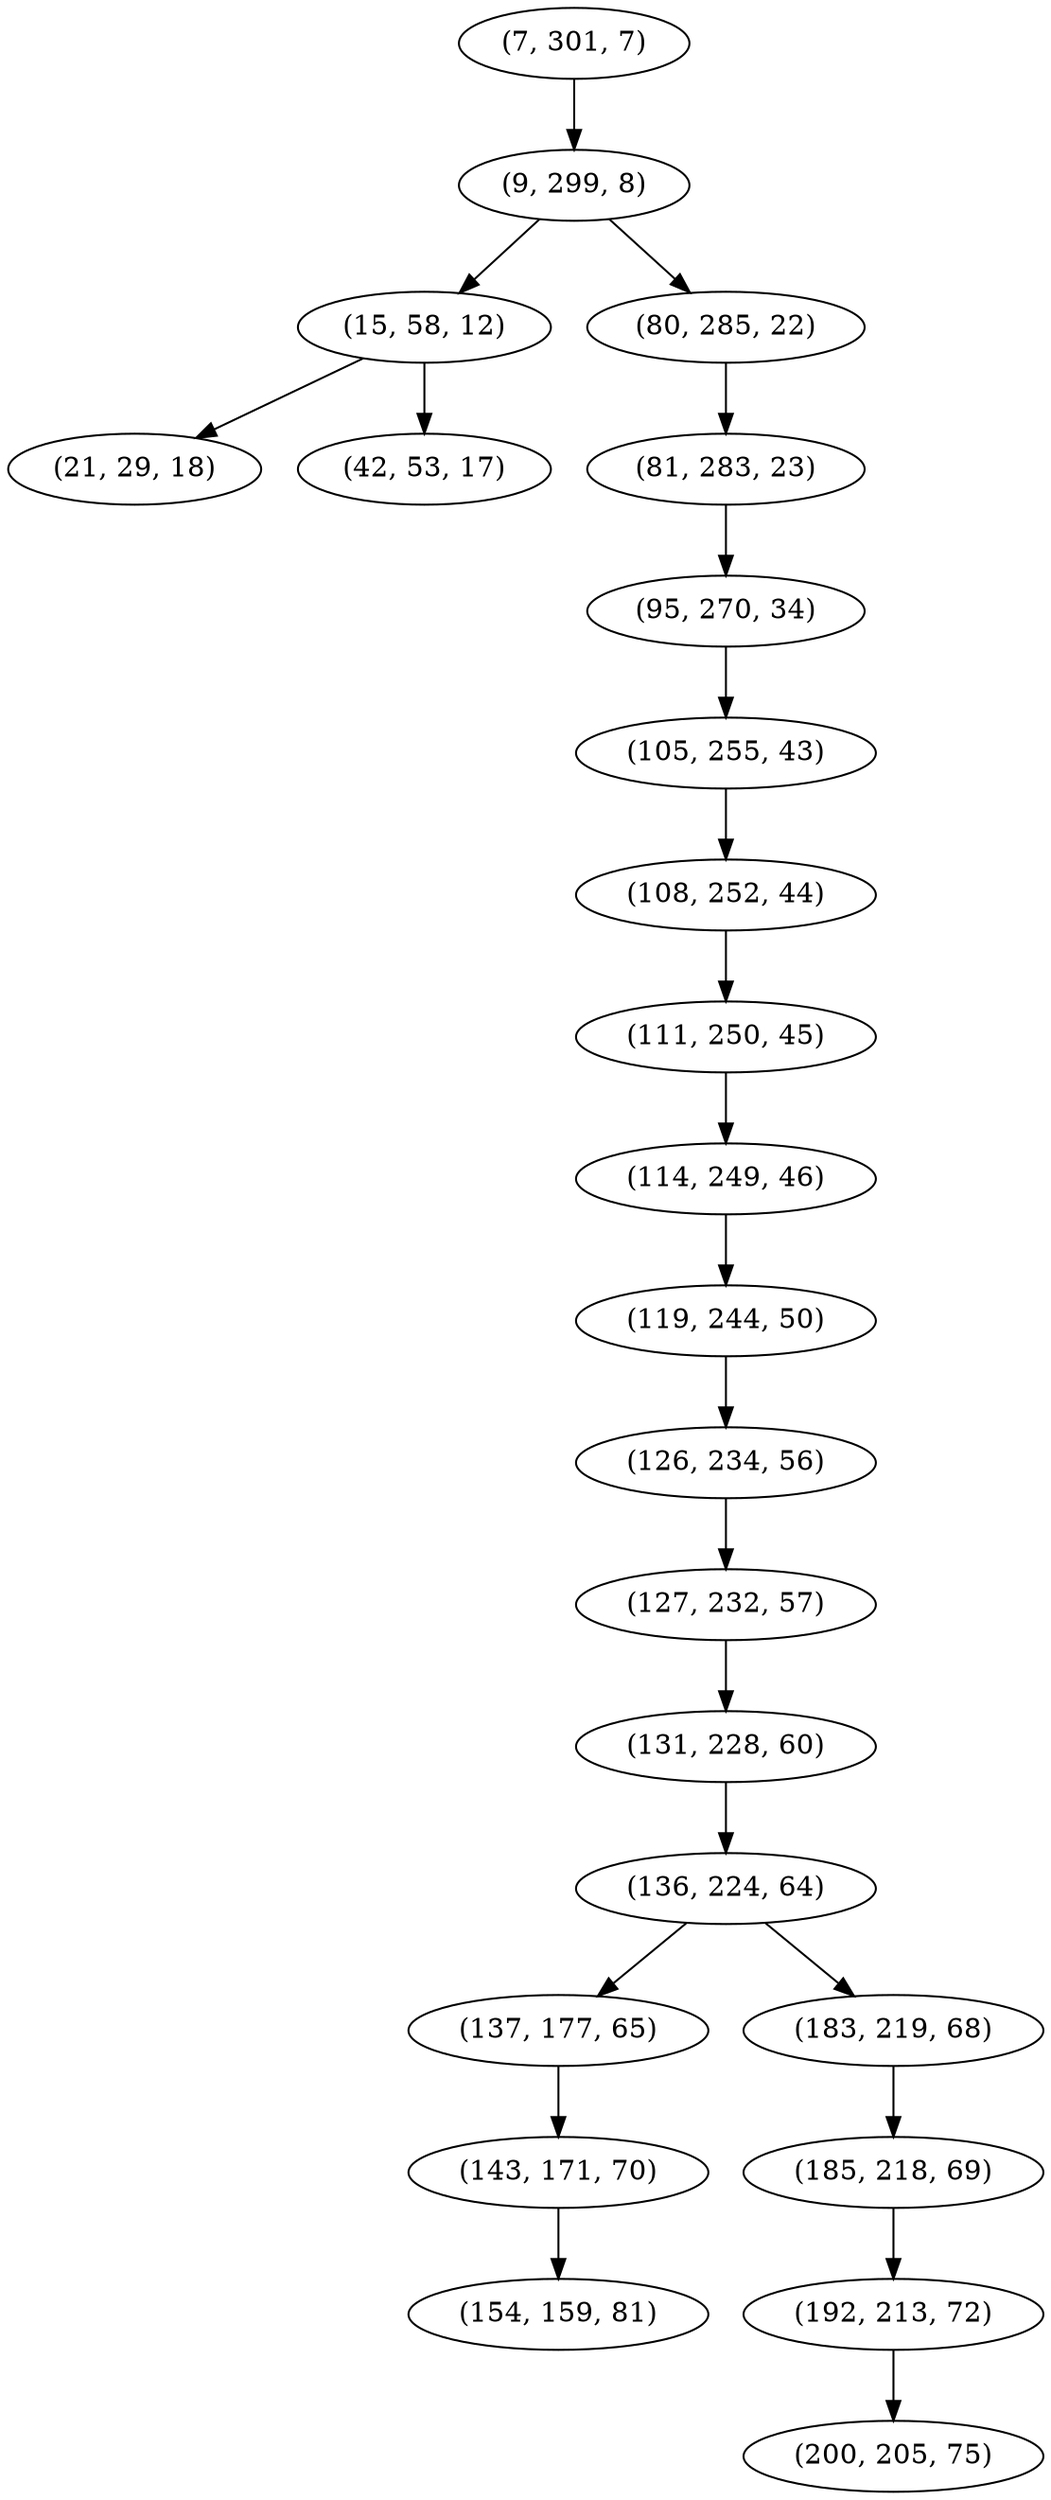 digraph tree {
    "(7, 301, 7)";
    "(9, 299, 8)";
    "(15, 58, 12)";
    "(21, 29, 18)";
    "(42, 53, 17)";
    "(80, 285, 22)";
    "(81, 283, 23)";
    "(95, 270, 34)";
    "(105, 255, 43)";
    "(108, 252, 44)";
    "(111, 250, 45)";
    "(114, 249, 46)";
    "(119, 244, 50)";
    "(126, 234, 56)";
    "(127, 232, 57)";
    "(131, 228, 60)";
    "(136, 224, 64)";
    "(137, 177, 65)";
    "(143, 171, 70)";
    "(154, 159, 81)";
    "(183, 219, 68)";
    "(185, 218, 69)";
    "(192, 213, 72)";
    "(200, 205, 75)";
    "(7, 301, 7)" -> "(9, 299, 8)";
    "(9, 299, 8)" -> "(15, 58, 12)";
    "(9, 299, 8)" -> "(80, 285, 22)";
    "(15, 58, 12)" -> "(21, 29, 18)";
    "(15, 58, 12)" -> "(42, 53, 17)";
    "(80, 285, 22)" -> "(81, 283, 23)";
    "(81, 283, 23)" -> "(95, 270, 34)";
    "(95, 270, 34)" -> "(105, 255, 43)";
    "(105, 255, 43)" -> "(108, 252, 44)";
    "(108, 252, 44)" -> "(111, 250, 45)";
    "(111, 250, 45)" -> "(114, 249, 46)";
    "(114, 249, 46)" -> "(119, 244, 50)";
    "(119, 244, 50)" -> "(126, 234, 56)";
    "(126, 234, 56)" -> "(127, 232, 57)";
    "(127, 232, 57)" -> "(131, 228, 60)";
    "(131, 228, 60)" -> "(136, 224, 64)";
    "(136, 224, 64)" -> "(137, 177, 65)";
    "(136, 224, 64)" -> "(183, 219, 68)";
    "(137, 177, 65)" -> "(143, 171, 70)";
    "(143, 171, 70)" -> "(154, 159, 81)";
    "(183, 219, 68)" -> "(185, 218, 69)";
    "(185, 218, 69)" -> "(192, 213, 72)";
    "(192, 213, 72)" -> "(200, 205, 75)";
}
